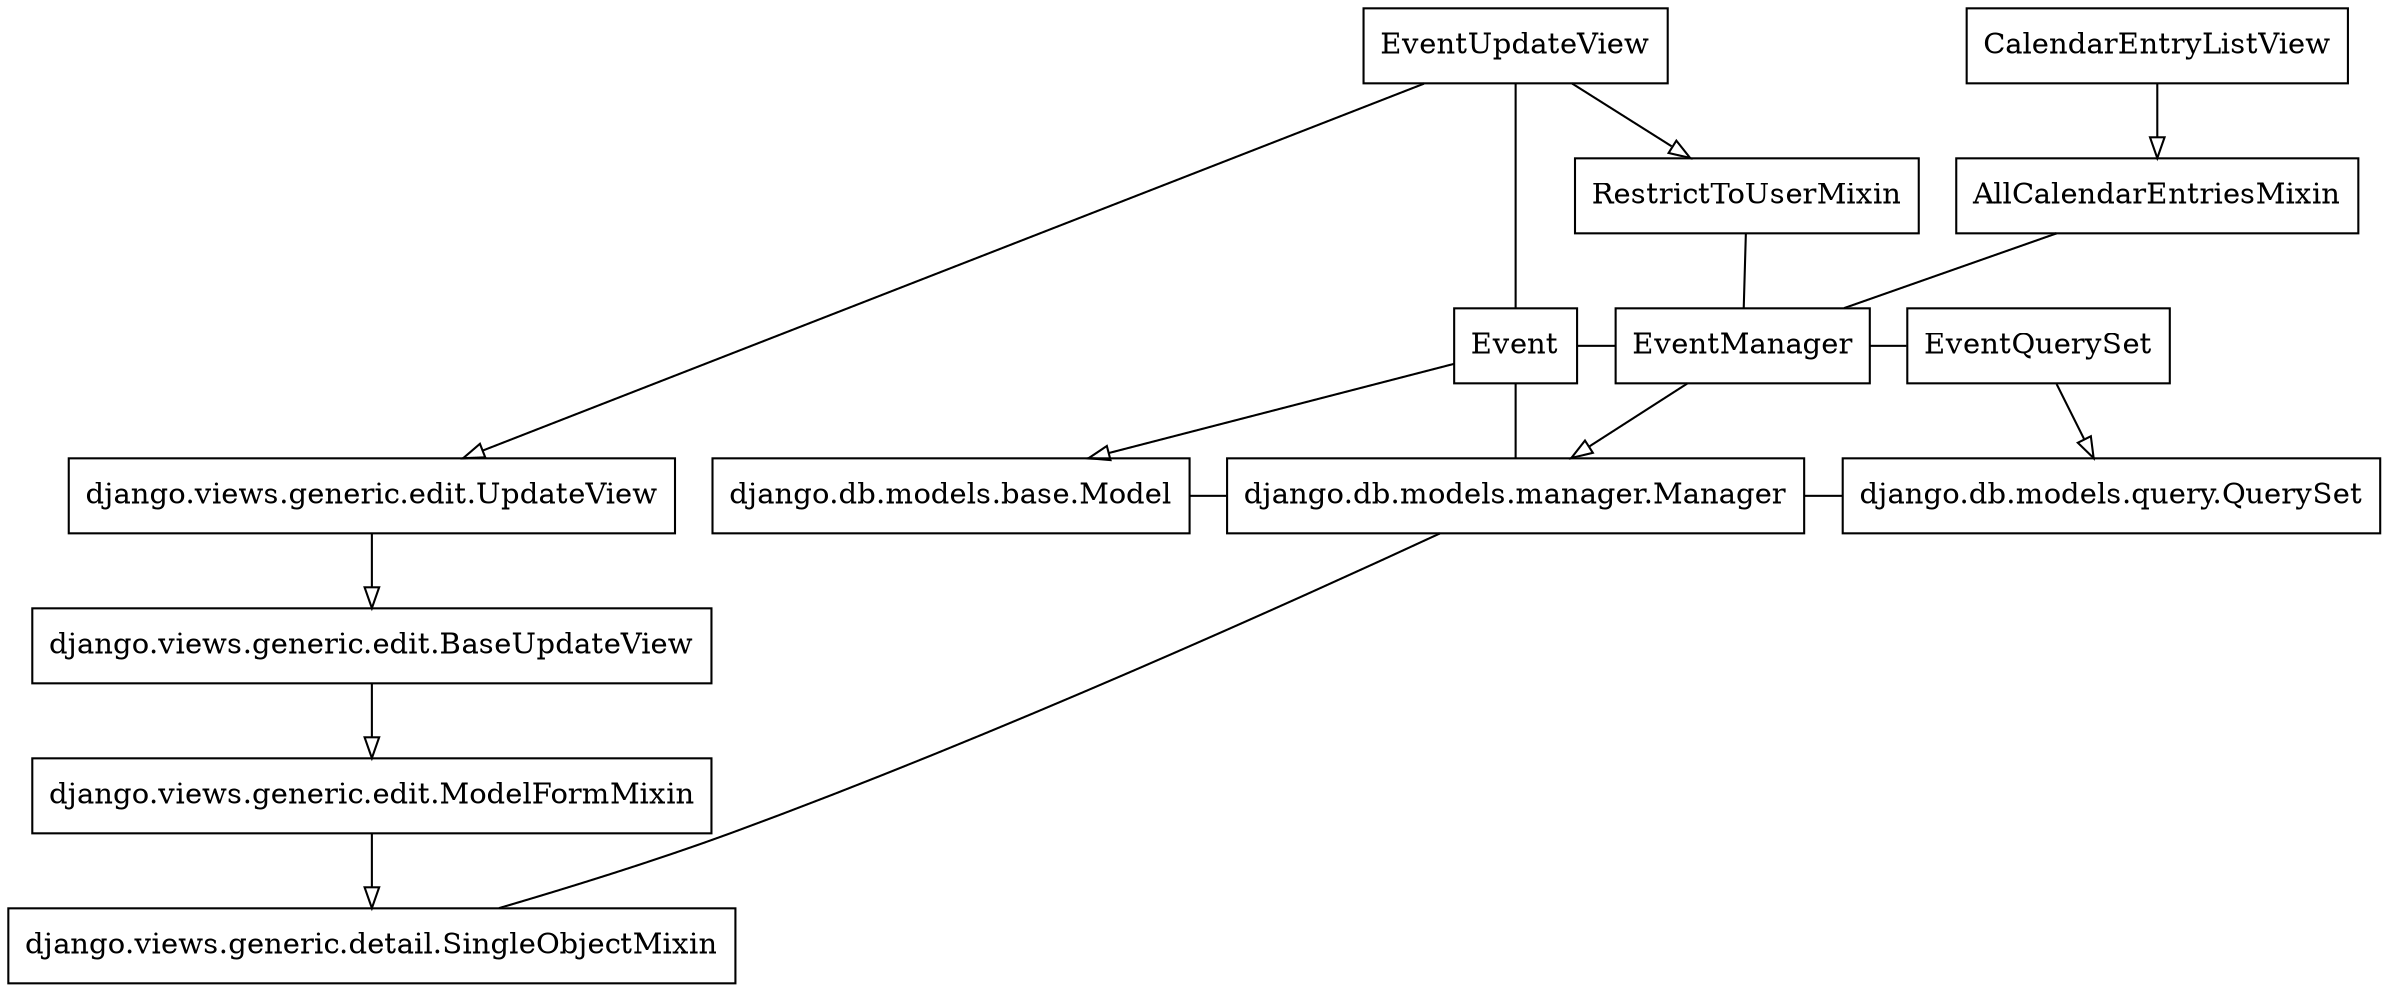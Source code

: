   digraph event_crud {
    node [
      shape="rect",
    ]

    "calingen.models.event.Event" [
      label="Event",
    ];
    "calingen.models.event.EventManager" [
      label="EventManager",
    ];
    "calingen.models.event.EventQuerySet" [
      label="EventQuerySet",
    ];

    "calingen.views.event.EventUpdateView" [
      label="EventUpdateView",
    ];
    "calingen.views.web.CalendarEntryListView" [
      label="CalendarEntryListView",
    ];

    "calingen.views.mixins.RestrictToUserMixin" [
      label="RestrictToUserMixin",
    ];
    "calingen.views.mixins.AllCalendarEntriesMixin" [
      label="AllCalendarEntriesMixin",
    ];


    "django.db.models.manager.Manager";
    "django.db.models.query.QuerySet";
    "django.db.models.base.Model";
    "django.views.generic.edit.UpdateView";
    "django.views.generic.edit.BaseUpdateView";
    "django.views.generic.edit.ModelFormMixin";
    "django.views.generic.detail.SingleObjectMixin";

    node[shape=none, width=0, height=0, label=""];
    hierarchy_1 -> hierarchy_2 -> hierarchy_3 [style="invis"];

    {
      rank="same";
      "calingen.views.mixins.RestrictToUserMixin";
      "calingen.views.mixins.AllCalendarEntriesMixin";
    }
    {
      rank="same";
      "django.db.models.manager.Manager";
      "django.db.models.query.QuerySet";
      "django.db.models.base.Model";
      "django.views.generic.edit.UpdateView";
    }

    {
      rank="same";
      "calingen.models.event.Event";
      "calingen.models.event.EventManager";
      "calingen.models.event.EventQuerySet";
    }

    edge [
      arrowhead="none",
      weight=0,
    ]
    "calingen.models.event.Event" -> "calingen.models.event.EventManager" [weight=100];
    "calingen.models.event.Event" -> "django.db.models.manager.Manager" [weight=100];
    "calingen.models.event.EventManager" -> "calingen.models.event.EventQuerySet" [weight=100];
    "django.db.models.base.Model" -> "django.db.models.manager.Manager" [weight=100];
    "django.db.models.manager.Manager" -> "django.db.models.query.QuerySet" [weight=100];
    "calingen.views.event.EventUpdateView" -> "calingen.models.event.Event" [weight=100];
    "calingen.views.mixins.RestrictToUserMixin" -> "calingen.models.event.EventManager";
    "calingen.views.mixins.AllCalendarEntriesMixin" -> "calingen.models.event.EventManager";
    "django.views.generic.detail.SingleObjectMixin" -> "django.db.models.manager.Manager";

    edge [
      arrowhead="empty",
      weight=1,
    ]
    "calingen.models.event.Event" -> "django.db.models.base.Model";
    "calingen.models.event.EventManager" -> "django.db.models.manager.Manager";
    "calingen.models.event.EventQuerySet" -> "django.db.models.query.QuerySet";
    "calingen.views.event.EventUpdateView" -> "calingen.views.mixins.RestrictToUserMixin";
    "calingen.views.event.EventUpdateView" -> "django.views.generic.edit.UpdateView";
    "django.views.generic.edit.UpdateView" -> "django.views.generic.edit.BaseUpdateView" -> "django.views.generic.edit.ModelFormMixin" -> "django.views.generic.detail.SingleObjectMixin";
    "calingen.views.web.CalendarEntryListView" -> "calingen.views.mixins.AllCalendarEntriesMixin";
  }

